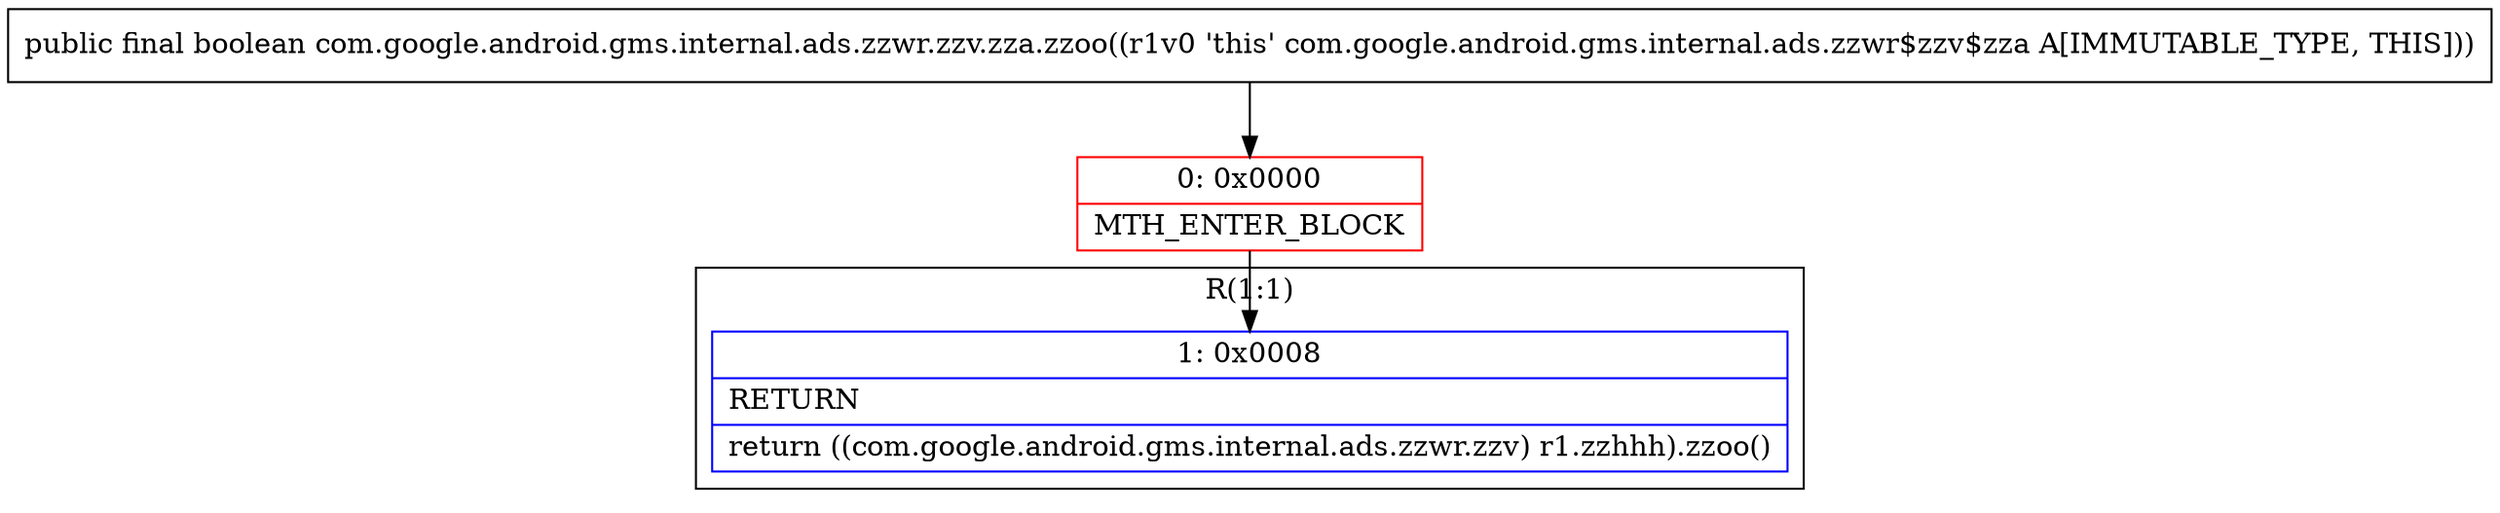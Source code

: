 digraph "CFG forcom.google.android.gms.internal.ads.zzwr.zzv.zza.zzoo()Z" {
subgraph cluster_Region_715104118 {
label = "R(1:1)";
node [shape=record,color=blue];
Node_1 [shape=record,label="{1\:\ 0x0008|RETURN\l|return ((com.google.android.gms.internal.ads.zzwr.zzv) r1.zzhhh).zzoo()\l}"];
}
Node_0 [shape=record,color=red,label="{0\:\ 0x0000|MTH_ENTER_BLOCK\l}"];
MethodNode[shape=record,label="{public final boolean com.google.android.gms.internal.ads.zzwr.zzv.zza.zzoo((r1v0 'this' com.google.android.gms.internal.ads.zzwr$zzv$zza A[IMMUTABLE_TYPE, THIS])) }"];
MethodNode -> Node_0;
Node_0 -> Node_1;
}

